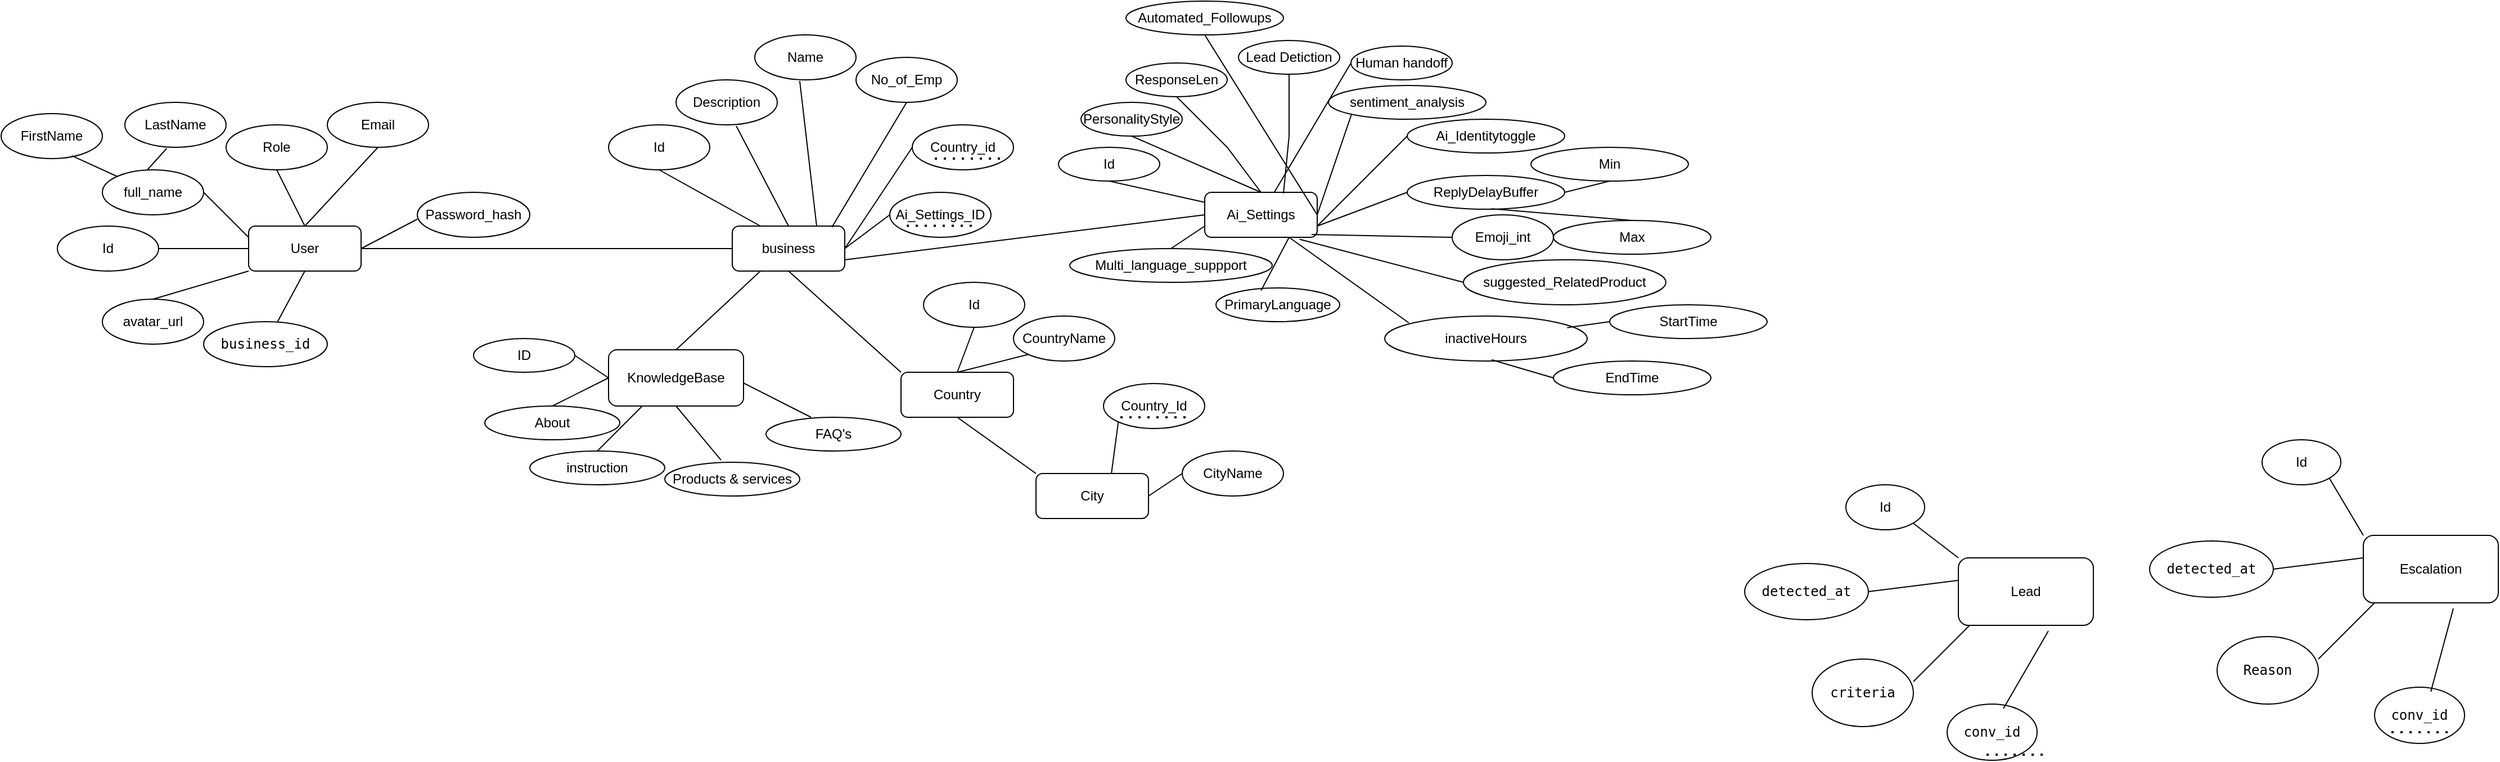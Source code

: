 <mxfile version="27.0.9">
  <diagram name="Page-1" id="7kLVpAbd8zGLOFVyjyV9">
    <mxGraphModel dx="2276" dy="759" grid="1" gridSize="10" guides="1" tooltips="1" connect="1" arrows="1" fold="1" page="1" pageScale="1" pageWidth="850" pageHeight="1100" math="0" shadow="0">
      <root>
        <mxCell id="0" />
        <mxCell id="1" parent="0" />
        <mxCell id="YbHBjPPML3G3iV3Cdc88-1" value="full_name" style="ellipse;whiteSpace=wrap;html=1;" parent="1" vertex="1">
          <mxGeometry x="-360" y="180" width="90" height="40" as="geometry" />
        </mxCell>
        <mxCell id="YbHBjPPML3G3iV3Cdc88-3" value="User" style="rounded=1;whiteSpace=wrap;html=1;" parent="1" vertex="1">
          <mxGeometry x="-230" y="230" width="100" height="40" as="geometry" />
        </mxCell>
        <mxCell id="YbHBjPPML3G3iV3Cdc88-5" value="LastName" style="ellipse;whiteSpace=wrap;html=1;" parent="1" vertex="1">
          <mxGeometry x="-340" y="120" width="90" height="40" as="geometry" />
        </mxCell>
        <mxCell id="YbHBjPPML3G3iV3Cdc88-6" value="FirstName" style="ellipse;whiteSpace=wrap;html=1;" parent="1" vertex="1">
          <mxGeometry x="-450" y="130" width="90" height="40" as="geometry" />
        </mxCell>
        <mxCell id="YbHBjPPML3G3iV3Cdc88-8" value="" style="endArrow=none;html=1;rounded=0;entryX=0;entryY=0;entryDx=0;entryDy=0;exitX=0.698;exitY=0.936;exitDx=0;exitDy=0;exitPerimeter=0;" parent="1" source="YbHBjPPML3G3iV3Cdc88-6" target="YbHBjPPML3G3iV3Cdc88-1" edge="1">
          <mxGeometry width="50" height="50" relative="1" as="geometry">
            <mxPoint x="-410" y="220" as="sourcePoint" />
            <mxPoint x="-360" y="170" as="targetPoint" />
          </mxGeometry>
        </mxCell>
        <mxCell id="YbHBjPPML3G3iV3Cdc88-10" value="" style="endArrow=none;html=1;rounded=0;exitX=0.413;exitY=1.025;exitDx=0;exitDy=0;exitPerimeter=0;" parent="1" source="YbHBjPPML3G3iV3Cdc88-5" edge="1">
          <mxGeometry width="50" height="50" relative="1" as="geometry">
            <mxPoint x="-377" y="177" as="sourcePoint" />
            <mxPoint x="-320" y="180" as="targetPoint" />
          </mxGeometry>
        </mxCell>
        <mxCell id="YbHBjPPML3G3iV3Cdc88-11" value="" style="endArrow=none;html=1;rounded=0;entryX=0;entryY=0.25;entryDx=0;entryDy=0;exitX=1;exitY=0.5;exitDx=0;exitDy=0;" parent="1" source="YbHBjPPML3G3iV3Cdc88-1" target="YbHBjPPML3G3iV3Cdc88-3" edge="1">
          <mxGeometry width="50" height="50" relative="1" as="geometry">
            <mxPoint x="-280" y="260" as="sourcePoint" />
            <mxPoint x="-230" y="210" as="targetPoint" />
            <Array as="points">
              <mxPoint x="-250" y="220" />
            </Array>
          </mxGeometry>
        </mxCell>
        <mxCell id="YbHBjPPML3G3iV3Cdc88-12" value="Role" style="ellipse;whiteSpace=wrap;html=1;" parent="1" vertex="1">
          <mxGeometry x="-250" y="140" width="90" height="40" as="geometry" />
        </mxCell>
        <mxCell id="YbHBjPPML3G3iV3Cdc88-13" value="" style="endArrow=none;html=1;rounded=0;entryX=0.5;entryY=0;entryDx=0;entryDy=0;exitX=0.5;exitY=1;exitDx=0;exitDy=0;" parent="1" source="YbHBjPPML3G3iV3Cdc88-12" target="YbHBjPPML3G3iV3Cdc88-3" edge="1">
          <mxGeometry width="50" height="50" relative="1" as="geometry">
            <mxPoint x="-200" y="190" as="sourcePoint" />
            <mxPoint x="-160" y="230" as="targetPoint" />
            <Array as="points" />
          </mxGeometry>
        </mxCell>
        <mxCell id="YbHBjPPML3G3iV3Cdc88-14" value="Id" style="ellipse;whiteSpace=wrap;html=1;" parent="1" vertex="1">
          <mxGeometry x="-400" y="230" width="90" height="40" as="geometry" />
        </mxCell>
        <mxCell id="YbHBjPPML3G3iV3Cdc88-15" value="" style="endArrow=none;html=1;rounded=0;entryX=0;entryY=0.5;entryDx=0;entryDy=0;exitX=1;exitY=0.5;exitDx=0;exitDy=0;" parent="1" source="YbHBjPPML3G3iV3Cdc88-14" target="YbHBjPPML3G3iV3Cdc88-3" edge="1">
          <mxGeometry width="50" height="50" relative="1" as="geometry">
            <mxPoint x="-140" y="340" as="sourcePoint" />
            <mxPoint x="-90" y="290" as="targetPoint" />
          </mxGeometry>
        </mxCell>
        <mxCell id="YbHBjPPML3G3iV3Cdc88-16" value="Email" style="ellipse;whiteSpace=wrap;html=1;" parent="1" vertex="1">
          <mxGeometry x="-160" y="120" width="90" height="40" as="geometry" />
        </mxCell>
        <mxCell id="YbHBjPPML3G3iV3Cdc88-17" value="" style="endArrow=none;html=1;rounded=0;entryX=0.5;entryY=1;entryDx=0;entryDy=0;exitX=0.5;exitY=0;exitDx=0;exitDy=0;" parent="1" source="YbHBjPPML3G3iV3Cdc88-3" target="YbHBjPPML3G3iV3Cdc88-16" edge="1">
          <mxGeometry width="50" height="50" relative="1" as="geometry">
            <mxPoint x="-140" y="340" as="sourcePoint" />
            <mxPoint x="-90" y="290" as="targetPoint" />
          </mxGeometry>
        </mxCell>
        <mxCell id="YbHBjPPML3G3iV3Cdc88-18" value="Password_hash" style="ellipse;whiteSpace=wrap;html=1;" parent="1" vertex="1">
          <mxGeometry x="-80" y="200" width="100" height="40" as="geometry" />
        </mxCell>
        <mxCell id="YbHBjPPML3G3iV3Cdc88-19" value="" style="endArrow=none;html=1;rounded=0;entryX=0;entryY=0.597;entryDx=0;entryDy=0;entryPerimeter=0;exitX=1;exitY=0.5;exitDx=0;exitDy=0;" parent="1" source="YbHBjPPML3G3iV3Cdc88-3" target="YbHBjPPML3G3iV3Cdc88-18" edge="1">
          <mxGeometry width="50" height="50" relative="1" as="geometry">
            <mxPoint x="-140" y="340" as="sourcePoint" />
            <mxPoint x="-90" y="290" as="targetPoint" />
          </mxGeometry>
        </mxCell>
        <mxCell id="YbHBjPPML3G3iV3Cdc88-26" value="business" style="rounded=1;whiteSpace=wrap;html=1;" parent="1" vertex="1">
          <mxGeometry x="200" y="230" width="100" height="40" as="geometry" />
        </mxCell>
        <mxCell id="YbHBjPPML3G3iV3Cdc88-27" value="Id" style="ellipse;whiteSpace=wrap;html=1;" parent="1" vertex="1">
          <mxGeometry x="90" y="140" width="90" height="40" as="geometry" />
        </mxCell>
        <mxCell id="YbHBjPPML3G3iV3Cdc88-28" value="" style="endArrow=none;html=1;rounded=0;entryX=0.25;entryY=0;entryDx=0;entryDy=0;exitX=0.5;exitY=1;exitDx=0;exitDy=0;" parent="1" source="YbHBjPPML3G3iV3Cdc88-27" target="YbHBjPPML3G3iV3Cdc88-26" edge="1">
          <mxGeometry width="50" height="50" relative="1" as="geometry">
            <mxPoint x="210" y="189.43" as="sourcePoint" />
            <mxPoint x="290" y="189.43" as="targetPoint" />
          </mxGeometry>
        </mxCell>
        <mxCell id="YbHBjPPML3G3iV3Cdc88-29" value="Name" style="ellipse;whiteSpace=wrap;html=1;" parent="1" vertex="1">
          <mxGeometry x="220" y="60" width="90" height="40" as="geometry" />
        </mxCell>
        <mxCell id="YbHBjPPML3G3iV3Cdc88-30" value="" style="endArrow=none;html=1;rounded=0;entryX=0.444;entryY=1.025;entryDx=0;entryDy=0;entryPerimeter=0;exitX=0.75;exitY=0;exitDx=0;exitDy=0;" parent="1" source="YbHBjPPML3G3iV3Cdc88-26" target="YbHBjPPML3G3iV3Cdc88-29" edge="1">
          <mxGeometry width="50" height="50" relative="1" as="geometry">
            <mxPoint x="120" y="410" as="sourcePoint" />
            <mxPoint x="170" y="360" as="targetPoint" />
          </mxGeometry>
        </mxCell>
        <mxCell id="YbHBjPPML3G3iV3Cdc88-31" value="&lt;code data-end=&quot;435&quot; data-start=&quot;422&quot;&gt;business_id&lt;/code&gt;" style="ellipse;whiteSpace=wrap;html=1;" parent="1" vertex="1">
          <mxGeometry x="-270" y="315" width="110" height="40" as="geometry" />
        </mxCell>
        <mxCell id="YbHBjPPML3G3iV3Cdc88-32" value="" style="endArrow=none;html=1;rounded=0;exitX=0.5;exitY=1;exitDx=0;exitDy=0;" parent="1" source="YbHBjPPML3G3iV3Cdc88-3" target="YbHBjPPML3G3iV3Cdc88-31" edge="1">
          <mxGeometry width="50" height="50" relative="1" as="geometry">
            <mxPoint x="130" y="400" as="sourcePoint" />
            <mxPoint x="180" y="350" as="targetPoint" />
          </mxGeometry>
        </mxCell>
        <mxCell id="YbHBjPPML3G3iV3Cdc88-34" value="" style="endArrow=none;html=1;rounded=0;entryX=1;entryY=0.5;entryDx=0;entryDy=0;" parent="1" target="YbHBjPPML3G3iV3Cdc88-3" edge="1">
          <mxGeometry width="50" height="50" relative="1" as="geometry">
            <mxPoint x="200" y="250" as="sourcePoint" />
            <mxPoint x="180" y="350" as="targetPoint" />
          </mxGeometry>
        </mxCell>
        <mxCell id="YbHBjPPML3G3iV3Cdc88-35" value="Id" style="ellipse;whiteSpace=wrap;html=1;" parent="1" vertex="1">
          <mxGeometry x="370" y="280" width="90" height="40" as="geometry" />
        </mxCell>
        <mxCell id="YbHBjPPML3G3iV3Cdc88-36" value="Country_Id" style="ellipse;whiteSpace=wrap;html=1;" parent="1" vertex="1">
          <mxGeometry x="530" y="370" width="90" height="40" as="geometry" />
        </mxCell>
        <mxCell id="YbHBjPPML3G3iV3Cdc88-37" value="" style="endArrow=none;html=1;rounded=0;entryX=0.5;entryY=1;entryDx=0;entryDy=0;exitX=0.5;exitY=0;exitDx=0;exitDy=0;" parent="1" source="YbHBjPPML3G3iV3Cdc88-38" target="YbHBjPPML3G3iV3Cdc88-35" edge="1">
          <mxGeometry width="50" height="50" relative="1" as="geometry">
            <mxPoint x="220" y="330" as="sourcePoint" />
            <mxPoint x="270" y="280" as="targetPoint" />
          </mxGeometry>
        </mxCell>
        <mxCell id="YbHBjPPML3G3iV3Cdc88-38" value="Country" style="rounded=1;whiteSpace=wrap;html=1;" parent="1" vertex="1">
          <mxGeometry x="350" y="360" width="100" height="40" as="geometry" />
        </mxCell>
        <mxCell id="YbHBjPPML3G3iV3Cdc88-39" value="City" style="rounded=1;whiteSpace=wrap;html=1;" parent="1" vertex="1">
          <mxGeometry x="470" y="450" width="100" height="40" as="geometry" />
        </mxCell>
        <mxCell id="YbHBjPPML3G3iV3Cdc88-41" value="" style="endArrow=none;html=1;rounded=0;entryX=0;entryY=1;entryDx=0;entryDy=0;exitX=0.671;exitY=-0.01;exitDx=0;exitDy=0;exitPerimeter=0;" parent="1" source="YbHBjPPML3G3iV3Cdc88-39" target="YbHBjPPML3G3iV3Cdc88-36" edge="1">
          <mxGeometry width="50" height="50" relative="1" as="geometry">
            <mxPoint x="427" y="378" as="sourcePoint" />
            <mxPoint x="435" y="350" as="targetPoint" />
          </mxGeometry>
        </mxCell>
        <mxCell id="YbHBjPPML3G3iV3Cdc88-44" value="" style="endArrow=none;dashed=1;html=1;dashPattern=1 3;strokeWidth=2;rounded=0;" parent="1" edge="1">
          <mxGeometry width="50" height="50" relative="1" as="geometry">
            <mxPoint x="545" y="400" as="sourcePoint" />
            <mxPoint x="605" y="400" as="targetPoint" />
            <Array as="points">
              <mxPoint x="575" y="400" />
            </Array>
          </mxGeometry>
        </mxCell>
        <mxCell id="YbHBjPPML3G3iV3Cdc88-45" value="Country_id" style="ellipse;whiteSpace=wrap;html=1;" parent="1" vertex="1">
          <mxGeometry x="360" y="140" width="90" height="40" as="geometry" />
        </mxCell>
        <mxCell id="YbHBjPPML3G3iV3Cdc88-46" value="" style="endArrow=none;html=1;rounded=0;entryX=0;entryY=0.5;entryDx=0;entryDy=0;exitX=1;exitY=0.5;exitDx=0;exitDy=0;" parent="1" source="YbHBjPPML3G3iV3Cdc88-26" target="YbHBjPPML3G3iV3Cdc88-45" edge="1">
          <mxGeometry width="50" height="50" relative="1" as="geometry">
            <mxPoint x="110" y="370" as="sourcePoint" />
            <mxPoint x="160" y="320" as="targetPoint" />
          </mxGeometry>
        </mxCell>
        <mxCell id="YbHBjPPML3G3iV3Cdc88-47" value="" style="endArrow=none;dashed=1;html=1;dashPattern=1 3;strokeWidth=2;rounded=0;" parent="1" edge="1">
          <mxGeometry width="50" height="50" relative="1" as="geometry">
            <mxPoint x="380" y="170" as="sourcePoint" />
            <mxPoint x="440" y="170" as="targetPoint" />
            <Array as="points">
              <mxPoint x="410" y="170" />
            </Array>
          </mxGeometry>
        </mxCell>
        <mxCell id="YbHBjPPML3G3iV3Cdc88-48" value="CityName" style="ellipse;whiteSpace=wrap;html=1;" parent="1" vertex="1">
          <mxGeometry x="600" y="430" width="90" height="40" as="geometry" />
        </mxCell>
        <mxCell id="YbHBjPPML3G3iV3Cdc88-49" value="" style="endArrow=none;html=1;rounded=0;entryX=0;entryY=0.5;entryDx=0;entryDy=0;exitX=1;exitY=0.5;exitDx=0;exitDy=0;" parent="1" source="YbHBjPPML3G3iV3Cdc88-39" target="YbHBjPPML3G3iV3Cdc88-48" edge="1">
          <mxGeometry width="50" height="50" relative="1" as="geometry">
            <mxPoint x="110" y="370" as="sourcePoint" />
            <mxPoint x="160" y="320" as="targetPoint" />
          </mxGeometry>
        </mxCell>
        <mxCell id="YbHBjPPML3G3iV3Cdc88-50" value="" style="endArrow=none;html=1;rounded=0;entryX=0.5;entryY=1;entryDx=0;entryDy=0;exitX=0;exitY=0;exitDx=0;exitDy=0;" parent="1" source="YbHBjPPML3G3iV3Cdc88-39" target="YbHBjPPML3G3iV3Cdc88-38" edge="1">
          <mxGeometry width="50" height="50" relative="1" as="geometry">
            <mxPoint x="110" y="370" as="sourcePoint" />
            <mxPoint x="160" y="320" as="targetPoint" />
          </mxGeometry>
        </mxCell>
        <mxCell id="YbHBjPPML3G3iV3Cdc88-51" value="" style="endArrow=none;html=1;rounded=0;entryX=0.5;entryY=1;entryDx=0;entryDy=0;exitX=0;exitY=0;exitDx=0;exitDy=0;" parent="1" source="YbHBjPPML3G3iV3Cdc88-38" target="YbHBjPPML3G3iV3Cdc88-26" edge="1">
          <mxGeometry width="50" height="50" relative="1" as="geometry">
            <mxPoint x="110" y="370" as="sourcePoint" />
            <mxPoint x="160" y="320" as="targetPoint" />
          </mxGeometry>
        </mxCell>
        <mxCell id="YbHBjPPML3G3iV3Cdc88-52" value="CountryName" style="ellipse;whiteSpace=wrap;html=1;" parent="1" vertex="1">
          <mxGeometry x="450" y="310" width="90" height="40" as="geometry" />
        </mxCell>
        <mxCell id="YbHBjPPML3G3iV3Cdc88-53" value="" style="endArrow=none;html=1;rounded=0;entryX=0;entryY=1;entryDx=0;entryDy=0;exitX=0.5;exitY=0;exitDx=0;exitDy=0;" parent="1" source="YbHBjPPML3G3iV3Cdc88-38" target="YbHBjPPML3G3iV3Cdc88-52" edge="1">
          <mxGeometry width="50" height="50" relative="1" as="geometry">
            <mxPoint x="100" y="390" as="sourcePoint" />
            <mxPoint x="150" y="340" as="targetPoint" />
          </mxGeometry>
        </mxCell>
        <mxCell id="YbHBjPPML3G3iV3Cdc88-55" value="No_of_Emp" style="ellipse;whiteSpace=wrap;html=1;" parent="1" vertex="1">
          <mxGeometry x="310" y="80" width="90" height="40" as="geometry" />
        </mxCell>
        <mxCell id="YbHBjPPML3G3iV3Cdc88-56" value="" style="endArrow=none;html=1;rounded=0;entryX=0.5;entryY=1;entryDx=0;entryDy=0;exitX=0.886;exitY=0.025;exitDx=0;exitDy=0;exitPerimeter=0;" parent="1" source="YbHBjPPML3G3iV3Cdc88-26" target="YbHBjPPML3G3iV3Cdc88-55" edge="1">
          <mxGeometry width="50" height="50" relative="1" as="geometry">
            <mxPoint x="100" y="380" as="sourcePoint" />
            <mxPoint x="150" y="330" as="targetPoint" />
          </mxGeometry>
        </mxCell>
        <mxCell id="YbHBjPPML3G3iV3Cdc88-57" value="Description" style="ellipse;whiteSpace=wrap;html=1;" parent="1" vertex="1">
          <mxGeometry x="150" y="100" width="90" height="40" as="geometry" />
        </mxCell>
        <mxCell id="YbHBjPPML3G3iV3Cdc88-58" value="" style="endArrow=none;html=1;rounded=0;entryX=0.595;entryY=1.025;entryDx=0;entryDy=0;entryPerimeter=0;" parent="1" target="YbHBjPPML3G3iV3Cdc88-57" edge="1">
          <mxGeometry width="50" height="50" relative="1" as="geometry">
            <mxPoint x="250" y="230" as="sourcePoint" />
            <mxPoint x="300" y="171" as="targetPoint" />
          </mxGeometry>
        </mxCell>
        <mxCell id="YbHBjPPML3G3iV3Cdc88-59" value="Ai_Settings" style="rounded=1;whiteSpace=wrap;html=1;" parent="1" vertex="1">
          <mxGeometry x="620" y="200" width="100" height="40" as="geometry" />
        </mxCell>
        <mxCell id="YbHBjPPML3G3iV3Cdc88-60" value="" style="endArrow=none;html=1;rounded=0;entryX=1;entryY=0.75;entryDx=0;entryDy=0;exitX=0;exitY=0.5;exitDx=0;exitDy=0;" parent="1" source="YbHBjPPML3G3iV3Cdc88-59" target="YbHBjPPML3G3iV3Cdc88-26" edge="1">
          <mxGeometry width="50" height="50" relative="1" as="geometry">
            <mxPoint x="360" y="370" as="sourcePoint" />
            <mxPoint x="260" y="280" as="targetPoint" />
          </mxGeometry>
        </mxCell>
        <mxCell id="YbHBjPPML3G3iV3Cdc88-61" value="Id" style="ellipse;whiteSpace=wrap;html=1;" parent="1" vertex="1">
          <mxGeometry x="490" y="160" width="90" height="30" as="geometry" />
        </mxCell>
        <mxCell id="YbHBjPPML3G3iV3Cdc88-62" value="PersonalityStyle" style="ellipse;whiteSpace=wrap;html=1;" parent="1" vertex="1">
          <mxGeometry x="510" y="120" width="90" height="30" as="geometry" />
        </mxCell>
        <mxCell id="YbHBjPPML3G3iV3Cdc88-63" value="Ai_Settings_ID" style="ellipse;whiteSpace=wrap;html=1;" parent="1" vertex="1">
          <mxGeometry x="340" y="200" width="90" height="40" as="geometry" />
        </mxCell>
        <mxCell id="YbHBjPPML3G3iV3Cdc88-64" value="" style="endArrow=none;dashed=1;html=1;dashPattern=1 3;strokeWidth=2;rounded=0;" parent="1" edge="1">
          <mxGeometry width="50" height="50" relative="1" as="geometry">
            <mxPoint x="355" y="229.71" as="sourcePoint" />
            <mxPoint x="415" y="229.71" as="targetPoint" />
            <Array as="points">
              <mxPoint x="385" y="229.71" />
            </Array>
          </mxGeometry>
        </mxCell>
        <mxCell id="YbHBjPPML3G3iV3Cdc88-65" value="" style="endArrow=none;html=1;rounded=0;entryX=0;entryY=0.5;entryDx=0;entryDy=0;exitX=1;exitY=0.5;exitDx=0;exitDy=0;" parent="1" source="YbHBjPPML3G3iV3Cdc88-26" target="YbHBjPPML3G3iV3Cdc88-63" edge="1">
          <mxGeometry width="50" height="50" relative="1" as="geometry">
            <mxPoint x="420" y="320" as="sourcePoint" />
            <mxPoint x="470" y="270" as="targetPoint" />
          </mxGeometry>
        </mxCell>
        <mxCell id="YbHBjPPML3G3iV3Cdc88-66" value="ResponseLen" style="ellipse;whiteSpace=wrap;html=1;" parent="1" vertex="1">
          <mxGeometry x="550" y="85" width="90" height="30" as="geometry" />
        </mxCell>
        <mxCell id="YbHBjPPML3G3iV3Cdc88-67" value="PrimaryLanguage" style="ellipse;whiteSpace=wrap;html=1;" parent="1" vertex="1">
          <mxGeometry x="630" y="285" width="110" height="30" as="geometry" />
        </mxCell>
        <mxCell id="YbHBjPPML3G3iV3Cdc88-68" value="Multi_language_suppport" style="ellipse;whiteSpace=wrap;html=1;" parent="1" vertex="1">
          <mxGeometry x="500" y="250" width="180" height="30" as="geometry" />
        </mxCell>
        <mxCell id="YbHBjPPML3G3iV3Cdc88-69" value="" style="endArrow=none;html=1;rounded=0;entryX=0.5;entryY=1;entryDx=0;entryDy=0;" parent="1" source="YbHBjPPML3G3iV3Cdc88-59" target="YbHBjPPML3G3iV3Cdc88-61" edge="1">
          <mxGeometry width="50" height="50" relative="1" as="geometry">
            <mxPoint x="420" y="320" as="sourcePoint" />
            <mxPoint x="470" y="270" as="targetPoint" />
          </mxGeometry>
        </mxCell>
        <mxCell id="YbHBjPPML3G3iV3Cdc88-70" value="" style="endArrow=none;html=1;rounded=0;entryX=0.5;entryY=1;entryDx=0;entryDy=0;exitX=0.5;exitY=0;exitDx=0;exitDy=0;" parent="1" source="YbHBjPPML3G3iV3Cdc88-59" target="YbHBjPPML3G3iV3Cdc88-62" edge="1">
          <mxGeometry width="50" height="50" relative="1" as="geometry">
            <mxPoint x="667" y="210" as="sourcePoint" />
            <mxPoint x="645" y="175" as="targetPoint" />
          </mxGeometry>
        </mxCell>
        <mxCell id="YbHBjPPML3G3iV3Cdc88-71" value="" style="endArrow=none;html=1;rounded=0;entryX=0.5;entryY=1;entryDx=0;entryDy=0;" parent="1" target="YbHBjPPML3G3iV3Cdc88-66" edge="1">
          <mxGeometry width="50" height="50" relative="1" as="geometry">
            <mxPoint x="670" y="200" as="sourcePoint" />
            <mxPoint x="655" y="185" as="targetPoint" />
            <Array as="points">
              <mxPoint x="640" y="160" />
            </Array>
          </mxGeometry>
        </mxCell>
        <mxCell id="YbHBjPPML3G3iV3Cdc88-72" value="" style="endArrow=none;html=1;rounded=0;entryX=0.75;entryY=1;entryDx=0;entryDy=0;exitX=0.364;exitY=0.081;exitDx=0;exitDy=0;exitPerimeter=0;" parent="1" source="YbHBjPPML3G3iV3Cdc88-67" target="YbHBjPPML3G3iV3Cdc88-59" edge="1">
          <mxGeometry width="50" height="50" relative="1" as="geometry">
            <mxPoint x="687" y="230" as="sourcePoint" />
            <mxPoint x="665" y="195" as="targetPoint" />
          </mxGeometry>
        </mxCell>
        <mxCell id="YbHBjPPML3G3iV3Cdc88-73" value="" style="endArrow=none;html=1;rounded=0;entryX=0;entryY=0.75;entryDx=0;entryDy=0;exitX=0.5;exitY=0;exitDx=0;exitDy=0;" parent="1" source="YbHBjPPML3G3iV3Cdc88-68" target="YbHBjPPML3G3iV3Cdc88-59" edge="1">
          <mxGeometry width="50" height="50" relative="1" as="geometry">
            <mxPoint x="697" y="240" as="sourcePoint" />
            <mxPoint x="675" y="205" as="targetPoint" />
          </mxGeometry>
        </mxCell>
        <mxCell id="YbHBjPPML3G3iV3Cdc88-75" value="Lead Detiction" style="ellipse;whiteSpace=wrap;html=1;" parent="1" vertex="1">
          <mxGeometry x="650" y="65" width="90" height="30" as="geometry" />
        </mxCell>
        <mxCell id="YbHBjPPML3G3iV3Cdc88-76" value="Human handoff" style="ellipse;whiteSpace=wrap;html=1;" parent="1" vertex="1">
          <mxGeometry x="750" y="70" width="90" height="30" as="geometry" />
        </mxCell>
        <mxCell id="YbHBjPPML3G3iV3Cdc88-77" value="sentiment_analysis" style="ellipse;whiteSpace=wrap;html=1;" parent="1" vertex="1">
          <mxGeometry x="730" y="105" width="140" height="30" as="geometry" />
        </mxCell>
        <mxCell id="YbHBjPPML3G3iV3Cdc88-78" value="Automated_Followups" style="ellipse;whiteSpace=wrap;html=1;" parent="1" vertex="1">
          <mxGeometry x="550" y="30" width="140" height="30" as="geometry" />
        </mxCell>
        <mxCell id="YbHBjPPML3G3iV3Cdc88-79" value="" style="endArrow=none;html=1;rounded=0;entryX=0.5;entryY=1;entryDx=0;entryDy=0;exitX=0.7;exitY=0.025;exitDx=0;exitDy=0;exitPerimeter=0;" parent="1" source="YbHBjPPML3G3iV3Cdc88-59" target="YbHBjPPML3G3iV3Cdc88-75" edge="1">
          <mxGeometry width="50" height="50" relative="1" as="geometry">
            <mxPoint x="680" y="210" as="sourcePoint" />
            <mxPoint x="665" y="115" as="targetPoint" />
            <Array as="points">
              <mxPoint x="695" y="150" />
            </Array>
          </mxGeometry>
        </mxCell>
        <mxCell id="YbHBjPPML3G3iV3Cdc88-84" value="" style="endArrow=none;html=1;rounded=0;entryX=1;entryY=0.5;entryDx=0;entryDy=0;exitX=0.5;exitY=1;exitDx=0;exitDy=0;" parent="1" source="YbHBjPPML3G3iV3Cdc88-78" target="YbHBjPPML3G3iV3Cdc88-59" edge="1">
          <mxGeometry width="50" height="50" relative="1" as="geometry">
            <mxPoint x="680" y="210" as="sourcePoint" />
            <mxPoint x="615" y="145" as="targetPoint" />
          </mxGeometry>
        </mxCell>
        <mxCell id="YbHBjPPML3G3iV3Cdc88-85" value="" style="endArrow=none;html=1;rounded=0;entryX=0;entryY=1;entryDx=0;entryDy=0;" parent="1" target="YbHBjPPML3G3iV3Cdc88-77" edge="1">
          <mxGeometry width="50" height="50" relative="1" as="geometry">
            <mxPoint x="720" y="220" as="sourcePoint" />
            <mxPoint x="625" y="155" as="targetPoint" />
          </mxGeometry>
        </mxCell>
        <mxCell id="YbHBjPPML3G3iV3Cdc88-86" value="" style="endArrow=none;html=1;rounded=0;entryX=0;entryY=0.5;entryDx=0;entryDy=0;" parent="1" source="YbHBjPPML3G3iV3Cdc88-59" target="YbHBjPPML3G3iV3Cdc88-76" edge="1">
          <mxGeometry width="50" height="50" relative="1" as="geometry">
            <mxPoint x="700" y="230" as="sourcePoint" />
            <mxPoint x="635" y="165" as="targetPoint" />
          </mxGeometry>
        </mxCell>
        <mxCell id="YbHBjPPML3G3iV3Cdc88-87" value="Ai_Identitytoggle" style="ellipse;whiteSpace=wrap;html=1;" parent="1" vertex="1">
          <mxGeometry x="800" y="135" width="140" height="30" as="geometry" />
        </mxCell>
        <mxCell id="YbHBjPPML3G3iV3Cdc88-88" value="" style="endArrow=none;html=1;rounded=0;entryX=1;entryY=0.75;entryDx=0;entryDy=0;exitX=0;exitY=0.5;exitDx=0;exitDy=0;" parent="1" source="YbHBjPPML3G3iV3Cdc88-87" target="YbHBjPPML3G3iV3Cdc88-59" edge="1">
          <mxGeometry width="50" height="50" relative="1" as="geometry">
            <mxPoint x="800" y="225" as="sourcePoint" />
            <mxPoint x="730" y="230" as="targetPoint" />
          </mxGeometry>
        </mxCell>
        <mxCell id="YbHBjPPML3G3iV3Cdc88-89" value="ReplyDelayBuffer" style="ellipse;whiteSpace=wrap;html=1;" parent="1" vertex="1">
          <mxGeometry x="800" y="185" width="140" height="30" as="geometry" />
        </mxCell>
        <mxCell id="YbHBjPPML3G3iV3Cdc88-90" value="Max" style="ellipse;whiteSpace=wrap;html=1;" parent="1" vertex="1">
          <mxGeometry x="930" y="225" width="140" height="30" as="geometry" />
        </mxCell>
        <mxCell id="YbHBjPPML3G3iV3Cdc88-91" value="Min" style="ellipse;whiteSpace=wrap;html=1;" parent="1" vertex="1">
          <mxGeometry x="910" y="160" width="140" height="30" as="geometry" />
        </mxCell>
        <mxCell id="YbHBjPPML3G3iV3Cdc88-92" value="" style="endArrow=none;html=1;rounded=0;exitX=0;exitY=0.5;exitDx=0;exitDy=0;entryX=1;entryY=0.75;entryDx=0;entryDy=0;" parent="1" source="YbHBjPPML3G3iV3Cdc88-89" target="YbHBjPPML3G3iV3Cdc88-59" edge="1">
          <mxGeometry width="50" height="50" relative="1" as="geometry">
            <mxPoint x="810" y="215" as="sourcePoint" />
            <mxPoint x="860" y="165" as="targetPoint" />
          </mxGeometry>
        </mxCell>
        <mxCell id="YbHBjPPML3G3iV3Cdc88-93" value="" style="endArrow=none;html=1;rounded=0;entryX=0.5;entryY=0;entryDx=0;entryDy=0;exitX=0.536;exitY=0.986;exitDx=0;exitDy=0;exitPerimeter=0;" parent="1" source="YbHBjPPML3G3iV3Cdc88-89" target="YbHBjPPML3G3iV3Cdc88-90" edge="1">
          <mxGeometry width="50" height="50" relative="1" as="geometry">
            <mxPoint x="800" y="280" as="sourcePoint" />
            <mxPoint x="850" y="230" as="targetPoint" />
          </mxGeometry>
        </mxCell>
        <mxCell id="YbHBjPPML3G3iV3Cdc88-94" value="" style="endArrow=none;html=1;rounded=0;exitX=1;exitY=0.5;exitDx=0;exitDy=0;" parent="1" source="YbHBjPPML3G3iV3Cdc88-89" edge="1">
          <mxGeometry width="50" height="50" relative="1" as="geometry">
            <mxPoint x="930" y="240" as="sourcePoint" />
            <mxPoint x="980" y="190" as="targetPoint" />
          </mxGeometry>
        </mxCell>
        <mxCell id="YbHBjPPML3G3iV3Cdc88-95" value="Emoji_int" style="ellipse;whiteSpace=wrap;html=1;" parent="1" vertex="1">
          <mxGeometry x="840" y="220" width="90" height="40" as="geometry" />
        </mxCell>
        <mxCell id="YbHBjPPML3G3iV3Cdc88-96" value="" style="endArrow=none;html=1;rounded=0;entryX=0;entryY=0.5;entryDx=0;entryDy=0;exitX=0.536;exitY=0.986;exitDx=0;exitDy=0;exitPerimeter=0;" parent="1" target="YbHBjPPML3G3iV3Cdc88-95" edge="1">
          <mxGeometry width="50" height="50" relative="1" as="geometry">
            <mxPoint x="715" y="237.5" as="sourcePoint" />
            <mxPoint x="820" y="252.5" as="targetPoint" />
          </mxGeometry>
        </mxCell>
        <mxCell id="YbHBjPPML3G3iV3Cdc88-97" value="suggested_RelatedProduct" style="ellipse;whiteSpace=wrap;html=1;" parent="1" vertex="1">
          <mxGeometry x="850" y="260" width="180" height="40" as="geometry" />
        </mxCell>
        <mxCell id="YbHBjPPML3G3iV3Cdc88-98" value="inactiveHours" style="ellipse;whiteSpace=wrap;html=1;" parent="1" vertex="1">
          <mxGeometry x="780" y="310" width="180" height="40" as="geometry" />
        </mxCell>
        <mxCell id="YbHBjPPML3G3iV3Cdc88-99" value="StartTime" style="ellipse;whiteSpace=wrap;html=1;" parent="1" vertex="1">
          <mxGeometry x="980" y="300" width="140" height="30" as="geometry" />
        </mxCell>
        <mxCell id="YbHBjPPML3G3iV3Cdc88-100" value="EndTime" style="ellipse;whiteSpace=wrap;html=1;" parent="1" vertex="1">
          <mxGeometry x="930" y="350" width="140" height="30" as="geometry" />
        </mxCell>
        <mxCell id="YbHBjPPML3G3iV3Cdc88-101" value="" style="endArrow=none;html=1;rounded=0;entryX=0;entryY=0.5;entryDx=0;entryDy=0;exitX=0.843;exitY=1.043;exitDx=0;exitDy=0;exitPerimeter=0;" parent="1" source="YbHBjPPML3G3iV3Cdc88-59" target="YbHBjPPML3G3iV3Cdc88-97" edge="1">
          <mxGeometry width="50" height="50" relative="1" as="geometry">
            <mxPoint x="725" y="247.5" as="sourcePoint" />
            <mxPoint x="850" y="250" as="targetPoint" />
          </mxGeometry>
        </mxCell>
        <mxCell id="YbHBjPPML3G3iV3Cdc88-102" value="" style="endArrow=none;html=1;rounded=0;entryX=0.119;entryY=0.15;entryDx=0;entryDy=0;exitX=0.75;exitY=1;exitDx=0;exitDy=0;entryPerimeter=0;" parent="1" source="YbHBjPPML3G3iV3Cdc88-59" target="YbHBjPPML3G3iV3Cdc88-98" edge="1">
          <mxGeometry width="50" height="50" relative="1" as="geometry">
            <mxPoint x="714" y="252" as="sourcePoint" />
            <mxPoint x="860" y="290" as="targetPoint" />
          </mxGeometry>
        </mxCell>
        <mxCell id="YbHBjPPML3G3iV3Cdc88-103" value="" style="endArrow=none;html=1;rounded=0;entryX=0.901;entryY=0.258;entryDx=0;entryDy=0;exitX=0;exitY=0.5;exitDx=0;exitDy=0;entryPerimeter=0;" parent="1" source="YbHBjPPML3G3iV3Cdc88-99" target="YbHBjPPML3G3iV3Cdc88-98" edge="1">
          <mxGeometry width="50" height="50" relative="1" as="geometry">
            <mxPoint x="880" y="370" as="sourcePoint" />
            <mxPoint x="986" y="446" as="targetPoint" />
          </mxGeometry>
        </mxCell>
        <mxCell id="YbHBjPPML3G3iV3Cdc88-104" value="" style="endArrow=none;html=1;rounded=0;entryX=0.528;entryY=0.972;entryDx=0;entryDy=0;exitX=0;exitY=0.5;exitDx=0;exitDy=0;entryPerimeter=0;" parent="1" source="YbHBjPPML3G3iV3Cdc88-100" target="YbHBjPPML3G3iV3Cdc88-98" edge="1">
          <mxGeometry width="50" height="50" relative="1" as="geometry">
            <mxPoint x="990" y="325" as="sourcePoint" />
            <mxPoint x="952" y="330" as="targetPoint" />
          </mxGeometry>
        </mxCell>
        <mxCell id="YbHBjPPML3G3iV3Cdc88-106" value="KnowledgeBase" style="rounded=1;whiteSpace=wrap;html=1;" parent="1" vertex="1">
          <mxGeometry x="90" y="340" width="120" height="50" as="geometry" />
        </mxCell>
        <mxCell id="YbHBjPPML3G3iV3Cdc88-107" value="" style="endArrow=none;html=1;rounded=0;exitX=0.5;exitY=0;exitDx=0;exitDy=0;entryX=0.25;entryY=1;entryDx=0;entryDy=0;" parent="1" source="YbHBjPPML3G3iV3Cdc88-106" target="YbHBjPPML3G3iV3Cdc88-26" edge="1">
          <mxGeometry width="50" height="50" relative="1" as="geometry">
            <mxPoint x="340" y="350" as="sourcePoint" />
            <mxPoint x="390" y="300" as="targetPoint" />
          </mxGeometry>
        </mxCell>
        <mxCell id="YbHBjPPML3G3iV3Cdc88-108" value="ID" style="ellipse;whiteSpace=wrap;html=1;" parent="1" vertex="1">
          <mxGeometry x="-30" y="330" width="90" height="30" as="geometry" />
        </mxCell>
        <mxCell id="YbHBjPPML3G3iV3Cdc88-109" value="About" style="ellipse;whiteSpace=wrap;html=1;" parent="1" vertex="1">
          <mxGeometry x="-20" y="390" width="120" height="30" as="geometry" />
        </mxCell>
        <mxCell id="YbHBjPPML3G3iV3Cdc88-111" value="instruction" style="ellipse;whiteSpace=wrap;html=1;" parent="1" vertex="1">
          <mxGeometry x="20" y="430" width="120" height="30" as="geometry" />
        </mxCell>
        <mxCell id="YbHBjPPML3G3iV3Cdc88-112" value="Products &amp;amp; services" style="ellipse;whiteSpace=wrap;html=1;" parent="1" vertex="1">
          <mxGeometry x="140" y="440" width="120" height="30" as="geometry" />
        </mxCell>
        <mxCell id="YbHBjPPML3G3iV3Cdc88-113" value="FAQ&#39;s" style="ellipse;whiteSpace=wrap;html=1;" parent="1" vertex="1">
          <mxGeometry x="230" y="400" width="120" height="30" as="geometry" />
        </mxCell>
        <mxCell id="YbHBjPPML3G3iV3Cdc88-115" value="" style="endArrow=none;html=1;rounded=0;exitX=1;exitY=0.5;exitDx=0;exitDy=0;entryX=0;entryY=0.5;entryDx=0;entryDy=0;" parent="1" source="YbHBjPPML3G3iV3Cdc88-108" target="YbHBjPPML3G3iV3Cdc88-106" edge="1">
          <mxGeometry width="50" height="50" relative="1" as="geometry">
            <mxPoint x="360" y="320" as="sourcePoint" />
            <mxPoint x="410" y="270" as="targetPoint" />
          </mxGeometry>
        </mxCell>
        <mxCell id="YbHBjPPML3G3iV3Cdc88-116" value="" style="endArrow=none;html=1;rounded=0;exitX=0.5;exitY=0;exitDx=0;exitDy=0;entryX=0;entryY=0.5;entryDx=0;entryDy=0;" parent="1" source="YbHBjPPML3G3iV3Cdc88-109" target="YbHBjPPML3G3iV3Cdc88-106" edge="1">
          <mxGeometry width="50" height="50" relative="1" as="geometry">
            <mxPoint x="45" y="380" as="sourcePoint" />
            <mxPoint x="100" y="375" as="targetPoint" />
          </mxGeometry>
        </mxCell>
        <mxCell id="YbHBjPPML3G3iV3Cdc88-117" value="" style="endArrow=none;html=1;rounded=0;exitX=0.5;exitY=0;exitDx=0;exitDy=0;entryX=0.25;entryY=1;entryDx=0;entryDy=0;" parent="1" source="YbHBjPPML3G3iV3Cdc88-111" target="YbHBjPPML3G3iV3Cdc88-106" edge="1">
          <mxGeometry width="50" height="50" relative="1" as="geometry">
            <mxPoint x="50" y="400" as="sourcePoint" />
            <mxPoint x="100" y="375" as="targetPoint" />
          </mxGeometry>
        </mxCell>
        <mxCell id="YbHBjPPML3G3iV3Cdc88-118" value="" style="endArrow=none;html=1;rounded=0;exitX=0.417;exitY=-0.061;exitDx=0;exitDy=0;entryX=0.5;entryY=1;entryDx=0;entryDy=0;exitPerimeter=0;" parent="1" source="YbHBjPPML3G3iV3Cdc88-112" target="YbHBjPPML3G3iV3Cdc88-106" edge="1">
          <mxGeometry width="50" height="50" relative="1" as="geometry">
            <mxPoint x="60" y="410" as="sourcePoint" />
            <mxPoint x="110" y="385" as="targetPoint" />
          </mxGeometry>
        </mxCell>
        <mxCell id="YbHBjPPML3G3iV3Cdc88-119" value="" style="endArrow=none;html=1;rounded=0;entryX=1;entryY=0.592;entryDx=0;entryDy=0;entryPerimeter=0;" parent="1" target="YbHBjPPML3G3iV3Cdc88-106" edge="1">
          <mxGeometry width="50" height="50" relative="1" as="geometry">
            <mxPoint x="270" y="400" as="sourcePoint" />
            <mxPoint x="120" y="395" as="targetPoint" />
          </mxGeometry>
        </mxCell>
        <mxCell id="3dx5iW9VwuyzpL9EPXL8-1" value="&lt;span style=&quot;color: rgba(0, 0, 0, 0); font-family: monospace; font-size: 0px; text-align: start; text-wrap: nowrap;&quot;&gt;%3CmxGraphModel%3E%3Croot%3E%3CmxCell%20id%3D%220%22%2F%3E%3CmxCell%20id%3D%221%22%20parent%3D%220%22%2F%3E%3CmxCell%20id%3D%222%22%20value%3D%22Email%22%20style%3D%22ellipse%3BwhiteSpace%3Dwrap%3Bhtml%3D1%3B%22%20vertex%3D%221%22%20parent%3D%221%22%3E%3CmxGeometry%20x%3D%22-160%22%20y%3D%22120%22%20width%3D%2290%22%20height%3D%2240%22%20as%3D%22geometry%22%2F%3E%3C%2FmxCell%3E%3C%2Froot%3E%3C%2FmxGraphModel%3E&lt;/span&gt;avatar_url" style="ellipse;whiteSpace=wrap;html=1;" parent="1" vertex="1">
          <mxGeometry x="-360" y="295" width="90" height="40" as="geometry" />
        </mxCell>
        <mxCell id="3dx5iW9VwuyzpL9EPXL8-2" value="" style="endArrow=none;html=1;rounded=0;entryX=0.5;entryY=0;entryDx=0;entryDy=0;exitX=0;exitY=1;exitDx=0;exitDy=0;" parent="1" source="YbHBjPPML3G3iV3Cdc88-3" target="3dx5iW9VwuyzpL9EPXL8-1" edge="1">
          <mxGeometry width="50" height="50" relative="1" as="geometry">
            <mxPoint x="-200" y="310" as="sourcePoint" />
            <mxPoint x="-120" y="310" as="targetPoint" />
          </mxGeometry>
        </mxCell>
        <mxCell id="xxR_0bkfxEYzeuf-1PEA-1" value="Lead" style="rounded=1;whiteSpace=wrap;html=1;" vertex="1" parent="1">
          <mxGeometry x="1290" y="525" width="120" height="60" as="geometry" />
        </mxCell>
        <mxCell id="xxR_0bkfxEYzeuf-1PEA-2" value="&lt;div&gt;Id&lt;/div&gt;" style="ellipse;whiteSpace=wrap;html=1;" vertex="1" parent="1">
          <mxGeometry x="1190" y="460" width="70" height="40" as="geometry" />
        </mxCell>
        <mxCell id="xxR_0bkfxEYzeuf-1PEA-3" value="&lt;code data-end=&quot;3399&quot; data-start=&quot;3389&quot;&gt;criteria&lt;/code&gt; " style="ellipse;whiteSpace=wrap;html=1;" vertex="1" parent="1">
          <mxGeometry x="1160" y="615" width="90" height="60" as="geometry" />
        </mxCell>
        <mxCell id="xxR_0bkfxEYzeuf-1PEA-4" value="" style="endArrow=none;html=1;rounded=0;" edge="1" parent="1">
          <mxGeometry width="50" height="50" relative="1" as="geometry">
            <mxPoint x="1250" y="635" as="sourcePoint" />
            <mxPoint x="1300" y="585" as="targetPoint" />
          </mxGeometry>
        </mxCell>
        <mxCell id="xxR_0bkfxEYzeuf-1PEA-5" value="" style="endArrow=none;html=1;rounded=0;entryX=0;entryY=0;entryDx=0;entryDy=0;exitX=1;exitY=1;exitDx=0;exitDy=0;" edge="1" parent="1" source="xxR_0bkfxEYzeuf-1PEA-2" target="xxR_0bkfxEYzeuf-1PEA-1">
          <mxGeometry width="50" height="50" relative="1" as="geometry">
            <mxPoint x="1250" y="535" as="sourcePoint" />
            <mxPoint x="1300" y="485" as="targetPoint" />
          </mxGeometry>
        </mxCell>
        <mxCell id="xxR_0bkfxEYzeuf-1PEA-6" value="&lt;code data-end=&quot;3382&quot; data-start=&quot;3369&quot;&gt;detected_at&lt;/code&gt;" style="ellipse;whiteSpace=wrap;html=1;" vertex="1" parent="1">
          <mxGeometry x="1100" y="530" width="110" height="50" as="geometry" />
        </mxCell>
        <mxCell id="xxR_0bkfxEYzeuf-1PEA-7" value="" style="endArrow=none;html=1;rounded=0;exitX=1;exitY=0.5;exitDx=0;exitDy=0;" edge="1" parent="1" source="xxR_0bkfxEYzeuf-1PEA-6">
          <mxGeometry width="50" height="50" relative="1" as="geometry">
            <mxPoint x="1240" y="595" as="sourcePoint" />
            <mxPoint x="1290" y="545" as="targetPoint" />
          </mxGeometry>
        </mxCell>
        <mxCell id="xxR_0bkfxEYzeuf-1PEA-8" value="&lt;code data-end=&quot;3447&quot; data-start=&quot;3438&quot;&gt;conv_id&lt;/code&gt; " style="ellipse;whiteSpace=wrap;html=1;" vertex="1" parent="1">
          <mxGeometry x="1280" y="655" width="80" height="50" as="geometry" />
        </mxCell>
        <mxCell id="xxR_0bkfxEYzeuf-1PEA-11" value="" style="endArrow=none;dashed=1;html=1;dashPattern=1 3;strokeWidth=2;rounded=0;" edge="1" parent="1">
          <mxGeometry width="50" height="50" relative="1" as="geometry">
            <mxPoint x="1315" y="700" as="sourcePoint" />
            <mxPoint x="1365" y="700" as="targetPoint" />
          </mxGeometry>
        </mxCell>
        <mxCell id="xxR_0bkfxEYzeuf-1PEA-12" value="" style="endArrow=none;html=1;rounded=0;exitX=0.625;exitY=0.08;exitDx=0;exitDy=0;exitPerimeter=0;" edge="1" parent="1" source="xxR_0bkfxEYzeuf-1PEA-8">
          <mxGeometry width="50" height="50" relative="1" as="geometry">
            <mxPoint x="1350" y="650" as="sourcePoint" />
            <mxPoint x="1370" y="590" as="targetPoint" />
          </mxGeometry>
        </mxCell>
        <mxCell id="xxR_0bkfxEYzeuf-1PEA-13" value="Escalation" style="rounded=1;whiteSpace=wrap;html=1;" vertex="1" parent="1">
          <mxGeometry x="1650" y="505" width="120" height="60" as="geometry" />
        </mxCell>
        <mxCell id="xxR_0bkfxEYzeuf-1PEA-14" value="&lt;div&gt;Id&lt;/div&gt;" style="ellipse;whiteSpace=wrap;html=1;" vertex="1" parent="1">
          <mxGeometry x="1560" y="420" width="70" height="40" as="geometry" />
        </mxCell>
        <mxCell id="xxR_0bkfxEYzeuf-1PEA-15" value="&lt;code&gt;Reason&lt;/code&gt;" style="ellipse;whiteSpace=wrap;html=1;" vertex="1" parent="1">
          <mxGeometry x="1520" y="595" width="90" height="60" as="geometry" />
        </mxCell>
        <mxCell id="xxR_0bkfxEYzeuf-1PEA-16" value="" style="endArrow=none;html=1;rounded=0;" edge="1" parent="1">
          <mxGeometry width="50" height="50" relative="1" as="geometry">
            <mxPoint x="1610" y="615" as="sourcePoint" />
            <mxPoint x="1660" y="565" as="targetPoint" />
          </mxGeometry>
        </mxCell>
        <mxCell id="xxR_0bkfxEYzeuf-1PEA-17" value="" style="endArrow=none;html=1;rounded=0;entryX=0;entryY=0;entryDx=0;entryDy=0;exitX=1;exitY=1;exitDx=0;exitDy=0;" edge="1" source="xxR_0bkfxEYzeuf-1PEA-14" target="xxR_0bkfxEYzeuf-1PEA-13" parent="1">
          <mxGeometry width="50" height="50" relative="1" as="geometry">
            <mxPoint x="1610" y="515" as="sourcePoint" />
            <mxPoint x="1660" y="465" as="targetPoint" />
          </mxGeometry>
        </mxCell>
        <mxCell id="xxR_0bkfxEYzeuf-1PEA-18" value="" style="endArrow=none;html=1;rounded=0;exitX=1;exitY=0.5;exitDx=0;exitDy=0;" edge="1" parent="1" source="xxR_0bkfxEYzeuf-1PEA-22">
          <mxGeometry width="50" height="50" relative="1" as="geometry">
            <mxPoint x="1570" y="530" as="sourcePoint" />
            <mxPoint x="1650" y="525" as="targetPoint" />
          </mxGeometry>
        </mxCell>
        <mxCell id="xxR_0bkfxEYzeuf-1PEA-19" value="&lt;code data-end=&quot;3447&quot; data-start=&quot;3438&quot;&gt;conv_id&lt;/code&gt; " style="ellipse;whiteSpace=wrap;html=1;" vertex="1" parent="1">
          <mxGeometry x="1660" y="640" width="80" height="50" as="geometry" />
        </mxCell>
        <mxCell id="xxR_0bkfxEYzeuf-1PEA-20" value="" style="endArrow=none;dashed=1;html=1;dashPattern=1 3;strokeWidth=2;rounded=0;" edge="1" parent="1">
          <mxGeometry width="50" height="50" relative="1" as="geometry">
            <mxPoint x="1675" y="680" as="sourcePoint" />
            <mxPoint x="1725" y="680" as="targetPoint" />
          </mxGeometry>
        </mxCell>
        <mxCell id="xxR_0bkfxEYzeuf-1PEA-21" value="" style="endArrow=none;html=1;rounded=0;exitX=0.625;exitY=0.08;exitDx=0;exitDy=0;exitPerimeter=0;" edge="1" source="xxR_0bkfxEYzeuf-1PEA-19" parent="1">
          <mxGeometry width="50" height="50" relative="1" as="geometry">
            <mxPoint x="1710" y="630" as="sourcePoint" />
            <mxPoint x="1730" y="570" as="targetPoint" />
          </mxGeometry>
        </mxCell>
        <mxCell id="xxR_0bkfxEYzeuf-1PEA-22" value="&lt;code data-end=&quot;3382&quot; data-start=&quot;3369&quot;&gt;detected_at&lt;/code&gt;" style="ellipse;whiteSpace=wrap;html=1;" vertex="1" parent="1">
          <mxGeometry x="1460" y="510" width="110" height="50" as="geometry" />
        </mxCell>
      </root>
    </mxGraphModel>
  </diagram>
</mxfile>
